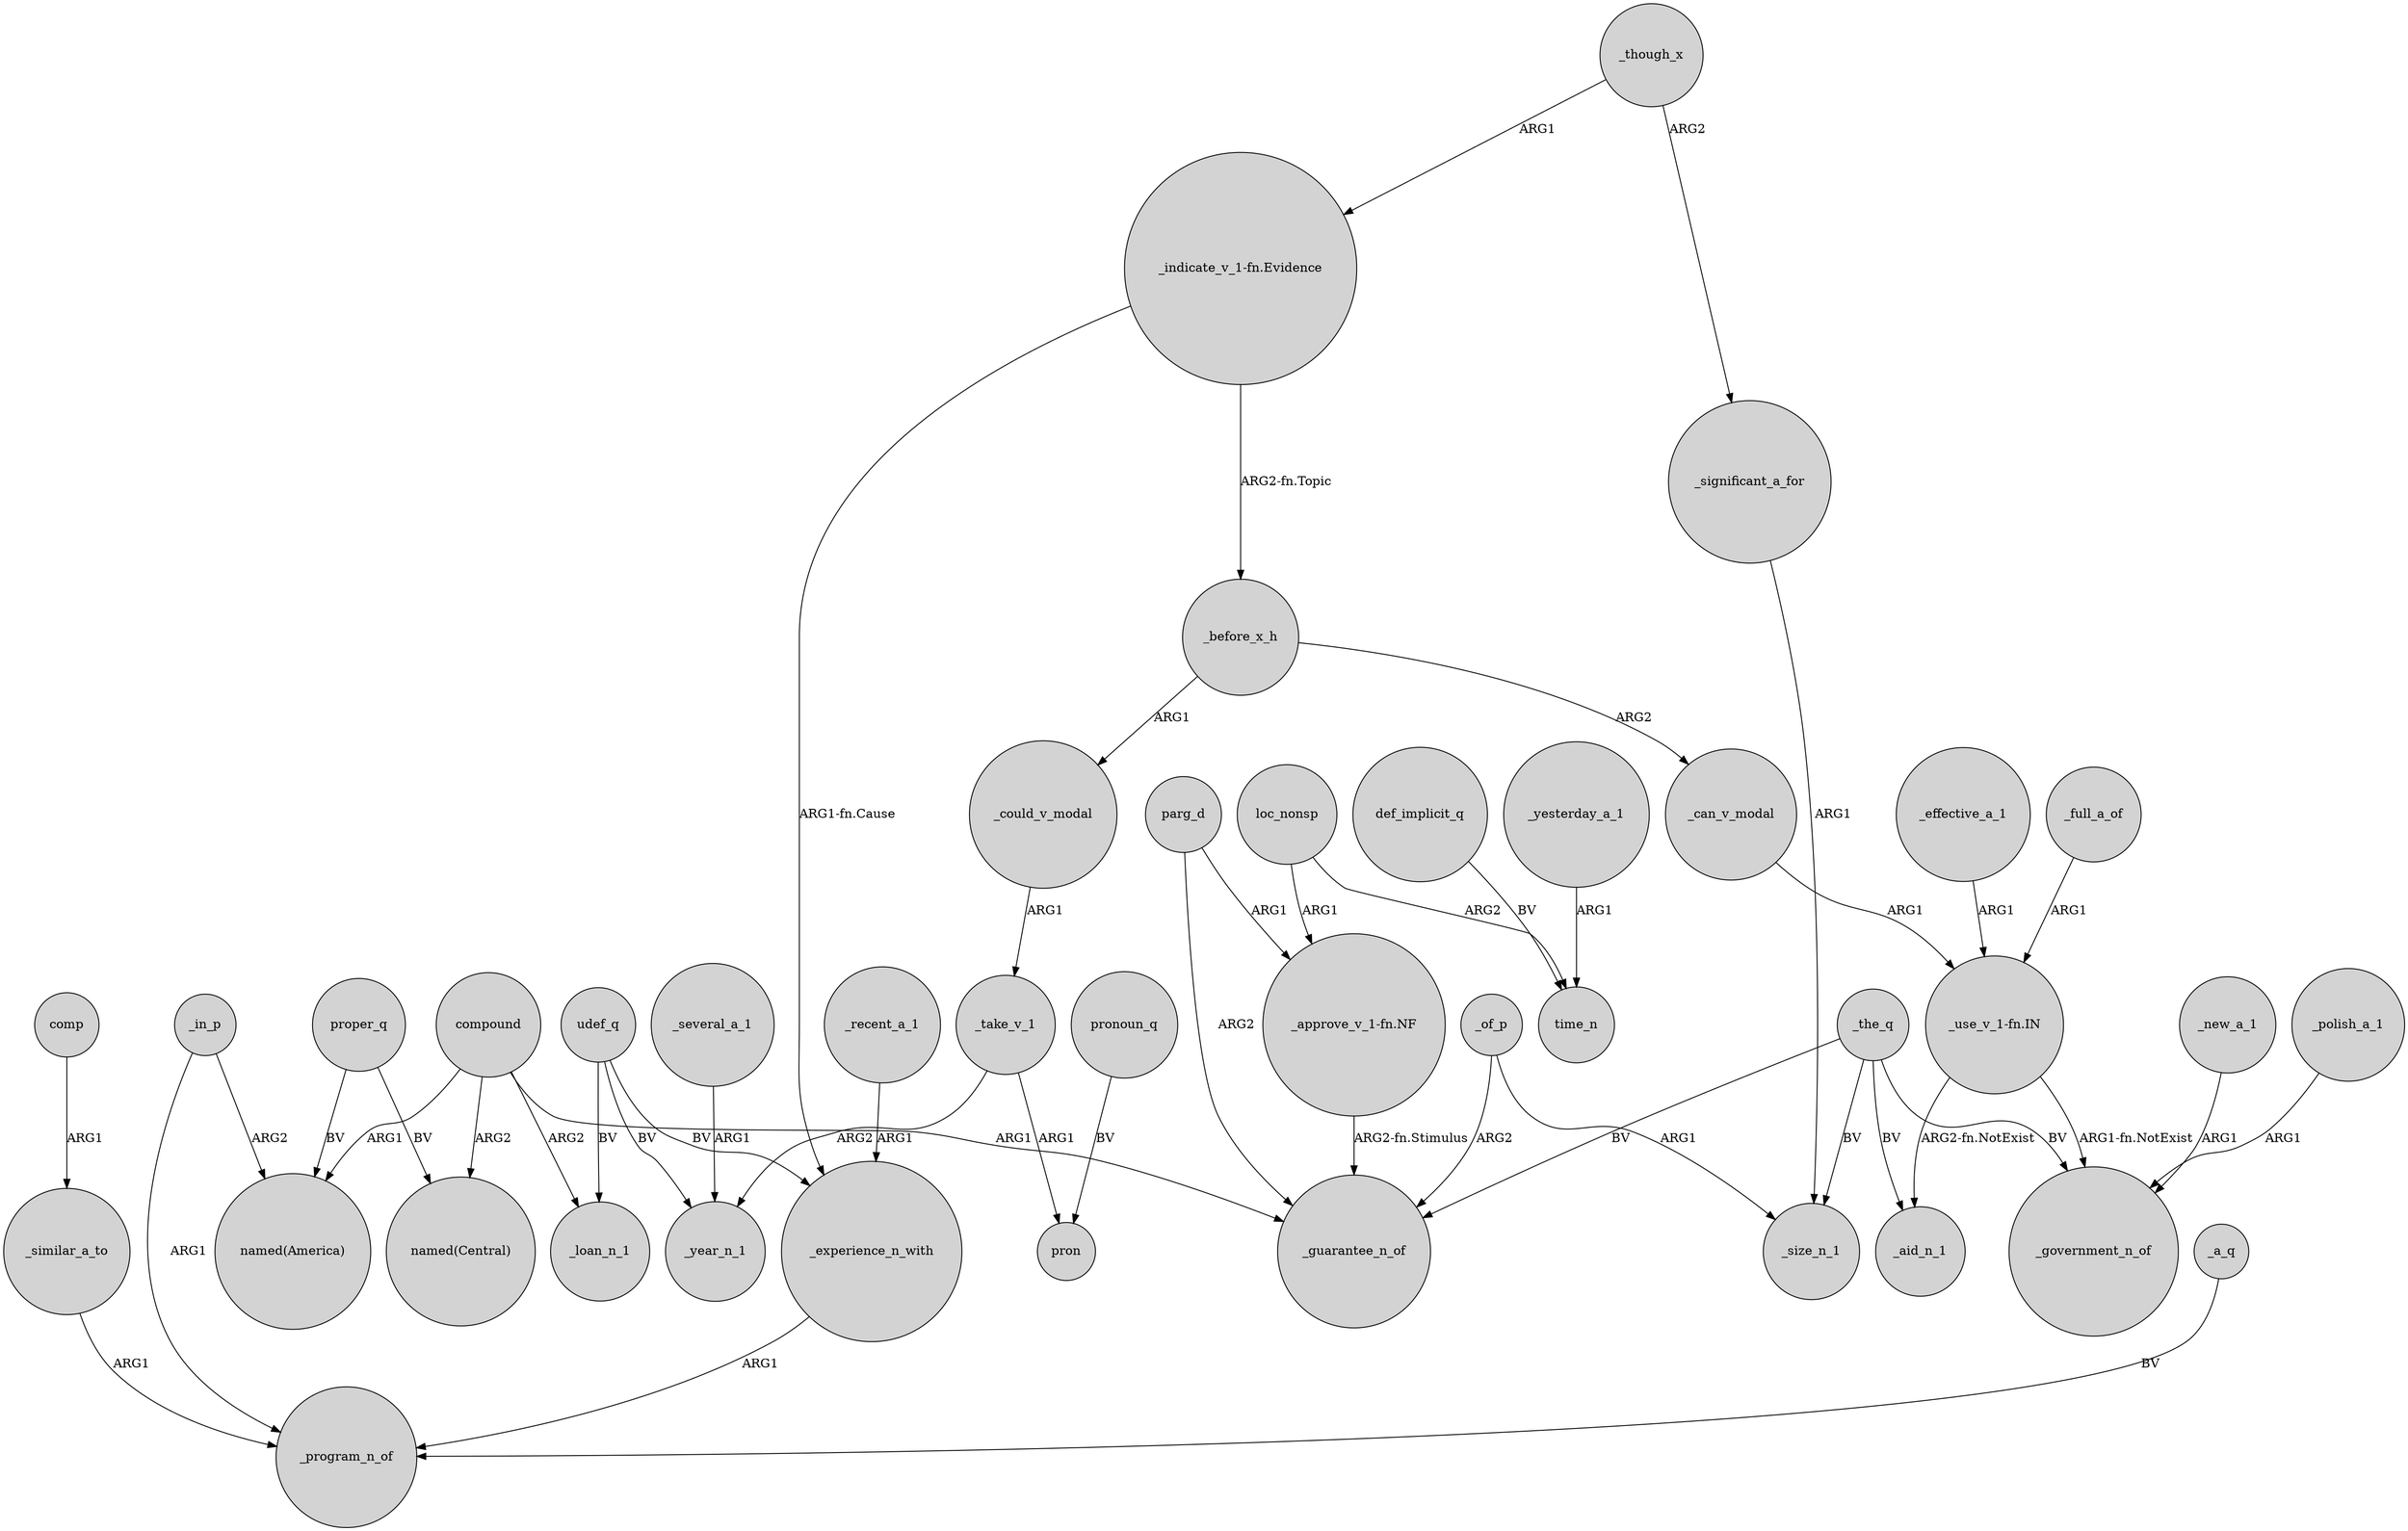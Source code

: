 digraph {
	node [shape=circle style=filled]
	comp -> _similar_a_to [label=ARG1]
	_in_p -> _program_n_of [label=ARG1]
	_yesterday_a_1 -> time_n [label=ARG1]
	_the_q -> _size_n_1 [label=BV]
	_before_x_h -> _could_v_modal [label=ARG1]
	compound -> "named(Central)" [label=ARG2]
	_could_v_modal -> _take_v_1 [label=ARG1]
	_similar_a_to -> _program_n_of [label=ARG1]
	udef_q -> _experience_n_with [label=BV]
	compound -> "named(America)" [label=ARG1]
	"_use_v_1-fn.IN" -> _aid_n_1 [label="ARG2-fn.NotExist"]
	_before_x_h -> _can_v_modal [label=ARG2]
	_effective_a_1 -> "_use_v_1-fn.IN" [label=ARG1]
	_though_x -> _significant_a_for [label=ARG2]
	_the_q -> _guarantee_n_of [label=BV]
	_take_v_1 -> pron [label=ARG1]
	_new_a_1 -> _government_n_of [label=ARG1]
	_can_v_modal -> "_use_v_1-fn.IN" [label=ARG1]
	loc_nonsp -> time_n [label=ARG2]
	_full_a_of -> "_use_v_1-fn.IN" [label=ARG1]
	compound -> _loan_n_1 [label=ARG2]
	_in_p -> "named(America)" [label=ARG2]
	_of_p -> _size_n_1 [label=ARG1]
	_recent_a_1 -> _experience_n_with [label=ARG1]
	_experience_n_with -> _program_n_of [label=ARG1]
	pronoun_q -> pron [label=BV]
	_though_x -> "_indicate_v_1-fn.Evidence" [label=ARG1]
	_of_p -> _guarantee_n_of [label=ARG2]
	"_approve_v_1-fn.NF" -> _guarantee_n_of [label="ARG2-fn.Stimulus"]
	"_indicate_v_1-fn.Evidence" -> _before_x_h [label="ARG2-fn.Topic"]
	proper_q -> "named(Central)" [label=BV]
	_a_q -> _program_n_of [label=BV]
	parg_d -> _guarantee_n_of [label=ARG2]
	"_use_v_1-fn.IN" -> _government_n_of [label="ARG1-fn.NotExist"]
	loc_nonsp -> "_approve_v_1-fn.NF" [label=ARG1]
	_take_v_1 -> _year_n_1 [label=ARG2]
	_polish_a_1 -> _government_n_of [label=ARG1]
	_the_q -> _government_n_of [label=BV]
	"_indicate_v_1-fn.Evidence" -> _experience_n_with [label="ARG1-fn.Cause"]
	udef_q -> _year_n_1 [label=BV]
	_significant_a_for -> _size_n_1 [label=ARG1]
	compound -> _guarantee_n_of [label=ARG1]
	_the_q -> _aid_n_1 [label=BV]
	_several_a_1 -> _year_n_1 [label=ARG1]
	parg_d -> "_approve_v_1-fn.NF" [label=ARG1]
	proper_q -> "named(America)" [label=BV]
	udef_q -> _loan_n_1 [label=BV]
	def_implicit_q -> time_n [label=BV]
}
